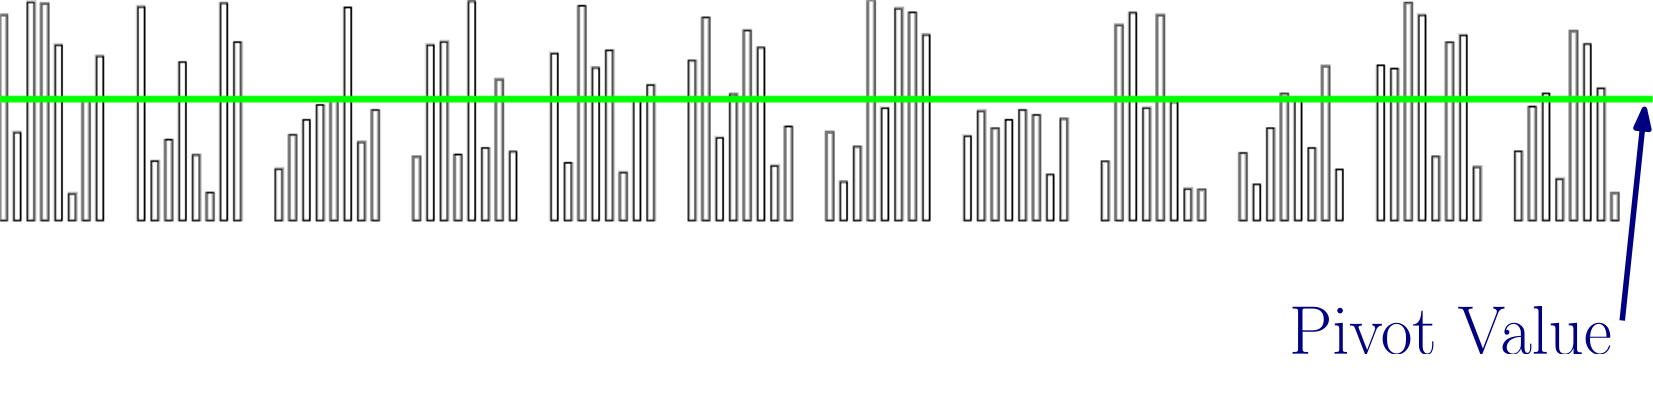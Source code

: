 <?xml version="1.0"?>
<!DOCTYPE ipe SYSTEM "ipe.dtd">
<ipe version="70212" creator="Ipe 7.2.12">
<info created="D:20191018215821" modified="D:20191018220019"/>
<bitmap id="1" width="1000" height="250" BitsPerComponent="8" ColorSpace="DeviceRGB" Filter="FlateDecode" length="4187" encoding="base64">
eNrt3T+opFcdx+GrKwqKTSyULEGFJIob/xWCESGKCKYRJS64WlhaxIsgWFhoNhYWgiDXFBYW
FrrCGhSbCCIaECNYxH8rmgRUwgYtTCMKiqubw3s5l3Py3ru5OzPvzO+c8zy8Rdwks/PO/c6Z
T2Lu7vXrN+cXM9eByZUrVz5W85rQuosXLz5QOH/+vNcEoBXnzp17Z+Hy5cuHP/7NGa/VCtX3
mZrXpLmvYHqDfDvb29vzmtBBtyeHf5wOfN0OTb+dP1Dwdh6k21OcHP5x+oofdXsawycKxrBy
9X0lU32NfgWP/me7X8H/z/ji6nbdDn28nX848XbW7Q2d7ekWLtVUH76C5dn+ooKz3Qe9bgdv
Z3T7bvvqQhakr7rv9nSDZ2q63dlOf2N4eMbLCM52dHtnfTVCt6cbvJb1eoO6ncE/6NO74L7C
0ccE4GxHt+t2WesGne2E6vZjPyaenfHygrMd3a7bvexu0NlOtG5Pj3NLwa52fl69v+Y18XYm
voOabves3KAbdLazULfbVbTz6kfZac6rb814Gft4O6cxfL/mtQprvzDOgazb3aAb1O3odt1+
U+dV+vJ9vOAr2FO3pzF8KPPL2QX/Ig54IOt2N+gGR+72dHe3F+SHbtftp+x2X8GOu73jT2fd
rttVnxvU7a1/eD01kR+6Xbfrdt2u23W7vpK1blC3u0Hdrtt1O7od3a7bZa0blLVuULej29Ht
ul23e1ZuULfrdnR76y7N6HZvZ92u23W76nODut0N6nbdHvAreKGwTqr5Cup2dLu+krVuUNa6
Qd1O/FTzFTQGdLu+krVuUNa2e4NPzHitdLtuR7ej23W7rHWDuj3aDabHubPgtdLtuh3d3sdr
tV/T7fpK1rpB3d5Bt3utdLtuR7d3+VodZHHWrtt1uxt0g1rUa7XDbk9/8UM1zaDbabTb00P9
ruZjQrfrdlnrBnW7bu+p29Pfcn/m3/Xpdpru9vRQd2U+B3W7bpe1blC36/b+ur3jk0G3M1q3
+xzU7bpd1rpB55Vu1+3odnS7btftwZ/VP2Zk7RY8NuO80u1eK92u23W7Mfgc1O0C8gbPKv34
KwtHL7tuX1R6tncXXvBld17pdq+VbtftDDKGuwr9vZ2H7fb0Fz9aE5CrdfuxL7tu38iz+nFt
5ZfdeaXbvVa6XbczzhgOf8WYLt/ON3it3lPrr9vT33JP5r8k1+0xX/b3Zeu87Lpdt3utdLtu
Z+QxjNDt6QZ/mm3/Bsc8kHW7l32Jl1236/by6Luvptt1u25Htw/4Wul2AanbdXu0VPvrjG5P
Y3g4G2oMul23o9t1u24XkLpdt0dOtdcUgk90a90+7Bh0u25Ht+t23S4gdbtuv1m/n9lmqul2
3a7bdTu6XbfrdgGp23X7KW/wTYWFPp11u27X7bodY9Dtur3Mj6/VBKRu1+1LvOy6Xbfrdqmm
243B0afb1/9NuD6V9ff7eel23a7bdbtu1+26Hd2u27vp9mgPpdu97Lpdt+t23a7bMQbdrtt1
u27X7bp9Ze+qveB5pdt1u1TT7cag23V7x92eHurOmm7X7bo9yETTs/p5dprzSrfrdqmm241B
t+v2vrs9PdQT2ULPSrfrdt2+Wrff1Hml23W7VNPtxqDbdXv33b70Q+l23a7bdbtuR7e34mBm
ibP9ZTXdrtt1u27X7bq9fDt/sabbdbtu1+0c+1rtF5Z4rQ6/gv/Othzbul2363bdrtvjd3t6
qM9n8Seq23U7ur2VN85mP7xeWljiPajbdbtu1+26vYlub2iiul23o9vH7Pb0Z/8zWeg9qNt1
u27X7bpdt+t23a7bdbtuX+jDS7frdt2u23W7btftul2363Z0u27X7bpdt+t23a7bdTu6Xbfr
dt2u23W7btftul2363bdrtt1u27X7bpdt+v2G/v6jG7X7bpd9el23a7bdbtu1+26PVq3p3fN
JwtbPtt1u27X7bpdt+t23a7bdbtu1+1BPgd1u27X7QJSt+t23a7bdbtu1+26feMTfXpGt+t2
dLtu1+26Xbfrdt2u26N1e3qo2wprPpRu1+0CUrfrdt2u23W7btftun2hbl/6oXS7bheQul23
6/bN3uDVGd2u23W7btftul23o9t1u26P9sZJP362sFCq6Xbdrtt1u27X7bpdt+t23a7bg3wO
6nbdrtt1u27X7bpdQOp23a7bdbtu1+26Xbf33e1fqo3Torpdt4/T7enu7i0s8U/0un1XH/Sv
rel23a7bdbtu77jb00N9LhuqRXW7bh+q25NHJgv9P3G6fYcf9H/Jmv59TPbSz+lyuVwul8vl
crlcLpfL5XK5XC6Xy+VyuVwul8vlcrlcLpfL5XK5XC7Xrq+A33DkW1xb+b7Uf860++0qvi91
y9+Ps9tvcfW9lr4v1felbvxk+Ebmt7b3fakNfdA3932pul23rxNFryg0+ums23W7FtXtut0v
2a3bOxjDtRndrtt1e2efzrpdt2vRFcbw5xmvVTct+qsZ3a7bm+j29JTOFLZ8g7pdt+t23a7b
dXvYknldYcvNwKItmn78bQVr1+0NdfsOb1C363bdnh7njkKQo0+363Yls9tmWMH3ZtbZ1RsL
wX8jvG6+grpdt+t23a7b43d78uQkztGn23W7kmmu+tJP8eHC+rv6wyT+b2Ct23W7btftul23
73YMul2363bVt5Ex7PahfAV1u27X7bpdt+t23a7bdbvq23K3p7u7rbDE21m363bdrtt1u27X
7bpdt+t23b6RXT09WejtrNt1u27X7bpdt+t23a7bdbtu3/6uPl1b4mzX7bpdt+t23T5Ot6ef
91U13a7bdbuS6b7b01+8V1toV1/NFjrbdbtu1+26XbcP1e3pZ/97FuRk0O26Xbfr9qW7fVM3
uMFnpdt1u27X7bpdtzd3Muh23a7bdbtu1+26Xbfrdt2u23W7btftul2363Zr1+26Xbfrdt2u
23W7bj/2ZT9T8KuR6HZfQd2u23W7btftul236/awR9+1iV9FcGvdnp7SuwtL3KBujyY927OF
cT68dLtu1+26Xbfrdt3eytp1+0nP6meThW5Qtwfs9vScr06G+vDS7b12e/p5v1PT7bpdt+t2
3d7K2h+cUX0bfFa6vY9uH/DDS7d33O3pZ/9o1t8YdLtu1+26veNuT4/zhcKaD6Xbdbtu1+26
PX63dzwG3X7sy/7mQvAx6Hbdrtt3+1Axqy891G9qul2363bdrtt1e5fdnvx2En8Mul23L/Hp
/McZ3d5ct6eHeku20LPS7bpdt+t23a7bI3R7K2PQ7bp9oU/nNxTaXfvg3b70s9Ltul2363bd
Hrzb01N6eSHIJ45u1+26fTufzrpdt+t23a7bdbtub6jbk39N4nzidHO2f7m2zuegbtftul23
63bdrtt1u27X7dE+cbo529OPfzZb83NQt+t23a7bdbtu1+26Xbfrdt0e/3NQt+t23a7bdbtu
1+26Xbfrdt2u23W7bu+y28/Xgr9Wul2363bdrtt1u27X7cu16K2FIDeo23V7eYOXM92u23X7
6V+rVxeCf3jpdt2u23W7bj/9Qz0ziXODul23N/pa6XbdHqfb05/92yT+h5du1+26Xbfr9oVO
0Q/WdLtu1+26XbfH7PZWPry66fb0U7y+EOQGdbtu1+0jd3v6W36QxV+7btftul237+pfsd5R
CL523b7Bf/L60yTODer21rv9Qi1Iyej2jRx9Lym0WzK6Xbfrdt3eQbcnT07ir123R/t/THS7
bi9fq0tZnJIZttvT49xfW/NZ/XfSdMnodt2u23V7H93eytqb6/bn/RebQcag23X7OCUzcrcn
D2XBb9Dadbtu1+26XbdHWPvRf7EZZwy6Xbcf/fHVGd3eU7e3coO6Xbfrdt2u23V7c2vX7bp9
+2f72cISa9ftul2363bdrts3u/a31/pLNd2u23W7bt/J2nW7bo9TMi8u9Ld23a7bx+n29FCP
Z12mmm7X7bpdt+t23T54t6c/+79Jl2uP+RX89Yxu1+2j/VOqbtftul2363bdrtutPX7JpB9/
a2Gba9ftul236/ZdjeGgFmTtul23By+Zn8zodt2u2wdZu27X7bpdt+/w6NvP4qxdt+v2+CXz
3oKS0e26Xbdbu27X7Vt7rW6pDdXtAdeu23W7ktHtSubooR6fsXbdrtt1+8jdnv6WZ7P+1q7b
dbtuVzK6vemzvfy16do923W7tet23W7tul2363bdrtud7dau2/te+ztqul23O9t1u27X7UpG
tzvbrV3JxFz7LzO/W4Fud7brdt2u25WMbne2W7uSsXbdbu3Wfvpn9diMbtftul23O9uVjG63
dt2u26094NrvLgS5Qd2u25WMbne2W3v6eR+oWbu163Zrt/ZoN6jbdbuS0e3Odms/fFYXM2u3
dt1u7dau23W7btftznZnu7Vbu7XvsNvTs7q9Zu3Wrtt1u25XMs52Z7u1W7u1B+z29Kyeyqzd
2nW7btftSsbZ7my3dmu39pMe6tGZLXe7tVu7btftul3JONud7dZu7dZ+moe6p1A+1EcK1m7t
ul2363Yl42x3tlu7tVt72DF8d2Lt1q7bm+j2R2bGWfutBWtXMs52a7d2a7d2a7f2Xte+X2u0
29OP31sYbe3PTKzd2e5st3Zrt3Zrt3Zr73vtB9k6a995t1u7tTvbrd3ard3ard3ard3adbu1
W7uz3dqt3dqt3dqt3dp1u7Vbu7Pd2q3d2q3d2q3d2q1dt1u7tTvbrd3ard3ard3ard3adbu1
O9ut3dqt3dqt3dqt3dp1u7Vbu7Pd2q3d2q3d2q3d2q1dt1u7tTvbrd3ard3ard3arV23W7u1
O9ut3dqt3dqt3dqt3dp1u7Vbu7Pd2q3d2q3d2q3d2q1dt1u7tTvbrd3ard3ard3arV23W7u1
O9ut3dqt3dqt3dqt3dp1u7Vbu7Pd2q3d2q3d2q3d2q1dt1u7s93ard3ard3ard3arV23W7u1
O9ut3dqt3dqt3dqt3do33u1XJvNndSWbP6tD82e1q4dabe0N3eBJD7Xy2lu5wZMeauWz3dqt
3dqt3dqt3dqtvcW1H/4sR573rErH/vVJ+ax2+FCrrb2hGzzpodb8ise/wZMearWz3dqt3dqt
3dqt3dqtvdG1AwAAAAAAAAAAAAAAAAAAAAAAAAAAAAAAAAAAAAAAAAAAAAAAAAAAAAAAAAAA
AAAAAAAAAAAAAAAAAAAAAAAAAAAAAAAAAAAAAAAAAAAAAAAAAAAAAAAAAAAAAAAAAAAAAAAA
AAAAAAAAAAAAAAAAAAAAAAAAAAAAAAAAAAAAAAAAAAAAAAAAAAAAAAAAAAAAAAAAAAAAAAAA
AAAAAAAAAAAAAAAAAAAAAAAAAAAAAAAAAAAAAAAAAAAAAAAAAAAAAAAAAAAAAAAAAAAAAAAA
AAAAAAAAAAAAAAAAAAAAAAAAAAAAAAAAAAAAAAAAAAAAAAAAAAAAAAAAAAAAAAAAAAAAAAAA
AAAAAAAAAAAAAAAAAAAAAAAAAAAAAAAAAAAAAAAAAAAAAAAAAAAAAAAAAAAAAAAAAAAAAAAA
AAAAAAAAAAAAAAAAAAAAAAAAAAAAAHTsOQkU8yg=
</bitmap>
<ipestyle name="basic">
<symbol name="arrow/arc(spx)">
<path stroke="sym-stroke" fill="sym-stroke" pen="sym-pen">
0 0 m
-1 0.333 l
-1 -0.333 l
h
</path>
</symbol>
<symbol name="arrow/farc(spx)">
<path stroke="sym-stroke" fill="white" pen="sym-pen">
0 0 m
-1 0.333 l
-1 -0.333 l
h
</path>
</symbol>
<symbol name="arrow/ptarc(spx)">
<path stroke="sym-stroke" fill="sym-stroke" pen="sym-pen">
0 0 m
-1 0.333 l
-0.8 0 l
-1 -0.333 l
h
</path>
</symbol>
<symbol name="arrow/fptarc(spx)">
<path stroke="sym-stroke" fill="white" pen="sym-pen">
0 0 m
-1 0.333 l
-0.8 0 l
-1 -0.333 l
h
</path>
</symbol>
<symbol name="mark/circle(sx)" transformations="translations">
<path fill="sym-stroke">
0.6 0 0 0.6 0 0 e
0.4 0 0 0.4 0 0 e
</path>
</symbol>
<symbol name="mark/disk(sx)" transformations="translations">
<path fill="sym-stroke">
0.6 0 0 0.6 0 0 e
</path>
</symbol>
<symbol name="mark/fdisk(sfx)" transformations="translations">
<group>
<path fill="sym-fill">
0.5 0 0 0.5 0 0 e
</path>
<path fill="sym-stroke" fillrule="eofill">
0.6 0 0 0.6 0 0 e
0.4 0 0 0.4 0 0 e
</path>
</group>
</symbol>
<symbol name="mark/box(sx)" transformations="translations">
<path fill="sym-stroke" fillrule="eofill">
-0.6 -0.6 m
0.6 -0.6 l
0.6 0.6 l
-0.6 0.6 l
h
-0.4 -0.4 m
0.4 -0.4 l
0.4 0.4 l
-0.4 0.4 l
h
</path>
</symbol>
<symbol name="mark/square(sx)" transformations="translations">
<path fill="sym-stroke">
-0.6 -0.6 m
0.6 -0.6 l
0.6 0.6 l
-0.6 0.6 l
h
</path>
</symbol>
<symbol name="mark/fsquare(sfx)" transformations="translations">
<group>
<path fill="sym-fill">
-0.5 -0.5 m
0.5 -0.5 l
0.5 0.5 l
-0.5 0.5 l
h
</path>
<path fill="sym-stroke" fillrule="eofill">
-0.6 -0.6 m
0.6 -0.6 l
0.6 0.6 l
-0.6 0.6 l
h
-0.4 -0.4 m
0.4 -0.4 l
0.4 0.4 l
-0.4 0.4 l
h
</path>
</group>
</symbol>
<symbol name="mark/cross(sx)" transformations="translations">
<group>
<path fill="sym-stroke">
-0.43 -0.57 m
0.57 0.43 l
0.43 0.57 l
-0.57 -0.43 l
h
</path>
<path fill="sym-stroke">
-0.43 0.57 m
0.57 -0.43 l
0.43 -0.57 l
-0.57 0.43 l
h
</path>
</group>
</symbol>
<symbol name="arrow/fnormal(spx)">
<path stroke="sym-stroke" fill="white" pen="sym-pen">
0 0 m
-1 0.333 l
-1 -0.333 l
h
</path>
</symbol>
<symbol name="arrow/pointed(spx)">
<path stroke="sym-stroke" fill="sym-stroke" pen="sym-pen">
0 0 m
-1 0.333 l
-0.8 0 l
-1 -0.333 l
h
</path>
</symbol>
<symbol name="arrow/fpointed(spx)">
<path stroke="sym-stroke" fill="white" pen="sym-pen">
0 0 m
-1 0.333 l
-0.8 0 l
-1 -0.333 l
h
</path>
</symbol>
<symbol name="arrow/linear(spx)">
<path stroke="sym-stroke" pen="sym-pen">
-1 0.333 m
0 0 l
-1 -0.333 l
</path>
</symbol>
<symbol name="arrow/fdouble(spx)">
<path stroke="sym-stroke" fill="white" pen="sym-pen">
0 0 m
-1 0.333 l
-1 -0.333 l
h
-1 0 m
-2 0.333 l
-2 -0.333 l
h
</path>
</symbol>
<symbol name="arrow/double(spx)">
<path stroke="sym-stroke" fill="sym-stroke" pen="sym-pen">
0 0 m
-1 0.333 l
-1 -0.333 l
h
-1 0 m
-2 0.333 l
-2 -0.333 l
h
</path>
</symbol>
<pen name="heavier" value="0.8"/>
<pen name="fat" value="1.2"/>
<pen name="ultrafat" value="2"/>
<symbolsize name="large" value="5"/>
<symbolsize name="small" value="2"/>
<symbolsize name="tiny" value="1.1"/>
<arrowsize name="large" value="10"/>
<arrowsize name="small" value="5"/>
<arrowsize name="tiny" value="3"/>
<color name="red" value="1 0 0"/>
<color name="green" value="0 1 0"/>
<color name="blue" value="0 0 1"/>
<color name="yellow" value="1 1 0"/>
<color name="orange" value="1 0.647 0"/>
<color name="gold" value="1 0.843 0"/>
<color name="purple" value="0.627 0.125 0.941"/>
<color name="gray" value="0.745"/>
<color name="brown" value="0.647 0.165 0.165"/>
<color name="navy" value="0 0 0.502"/>
<color name="pink" value="1 0.753 0.796"/>
<color name="seagreen" value="0.18 0.545 0.341"/>
<color name="turquoise" value="0.251 0.878 0.816"/>
<color name="violet" value="0.933 0.51 0.933"/>
<color name="darkblue" value="0 0 0.545"/>
<color name="darkcyan" value="0 0.545 0.545"/>
<color name="darkgray" value="0.663"/>
<color name="darkgreen" value="0 0.392 0"/>
<color name="darkmagenta" value="0.545 0 0.545"/>
<color name="darkorange" value="1 0.549 0"/>
<color name="darkred" value="0.545 0 0"/>
<color name="lightblue" value="0.678 0.847 0.902"/>
<color name="lightcyan" value="0.878 1 1"/>
<color name="lightgray" value="0.827"/>
<color name="lightgreen" value="0.565 0.933 0.565"/>
<color name="lightyellow" value="1 1 0.878"/>
<dashstyle name="dashed" value="[4] 0"/>
<dashstyle name="dotted" value="[1 3] 0"/>
<dashstyle name="dash dotted" value="[4 2 1 2] 0"/>
<dashstyle name="dash dot dotted" value="[4 2 1 2 1 2] 0"/>
<textsize name="large" value="\large"/>
<textsize name="Large" value="\Large"/>
<textsize name="LARGE" value="\LARGE"/>
<textsize name="huge" value="\huge"/>
<textsize name="Huge" value="\Huge"/>
<textsize name="small" value="\small"/>
<textsize name="footnote" value="\footnotesize"/>
<textsize name="tiny" value="\tiny"/>
<textstyle name="center" begin="\begin{center}" end="\end{center}"/>
<textstyle name="itemize" begin="\begin{itemize}" end="\end{itemize}"/>
<textstyle name="item" begin="\begin{itemize}\item{}" end="\end{itemize}"/>
<gridsize name="4 pts" value="4"/>
<gridsize name="8 pts (~3 mm)" value="8"/>
<gridsize name="16 pts (~6 mm)" value="16"/>
<gridsize name="32 pts (~12 mm)" value="32"/>
<gridsize name="10 pts (~3.5 mm)" value="10"/>
<gridsize name="20 pts (~7 mm)" value="20"/>
<gridsize name="14 pts (~5 mm)" value="14"/>
<gridsize name="28 pts (~10 mm)" value="28"/>
<gridsize name="56 pts (~20 mm)" value="56"/>
<anglesize name="90 deg" value="90"/>
<anglesize name="60 deg" value="60"/>
<anglesize name="45 deg" value="45"/>
<anglesize name="30 deg" value="30"/>
<anglesize name="22.5 deg" value="22.5"/>
<opacity name="10%" value="0.1"/>
<opacity name="30%" value="0.3"/>
<opacity name="50%" value="0.5"/>
<opacity name="75%" value="0.75"/>
<tiling name="falling" angle="-60" step="4" width="1"/>
<tiling name="rising" angle="30" step="4" width="1"/>
</ipestyle>
<page>
<layer name="alpha"/>
<view layers="alpha" active="alpha"/>
<image layer="alpha" rect="0 346.625 595 495.375" bitmap="1"/>
<text matrix="1 0 0 1 -60 -16" transformations="translations" pos="524 384" stroke="navy" type="label" width="116.29" height="17.213" depth="0" valign="baseline" size="Huge">Pivot Value</text>
<path matrix="1 0 0 1.1875 4 -80.75" stroke="navy" pen="ultrafat" arrow="normal/normal">
580 388 m
588 452 l
</path>
</page>
</ipe>
